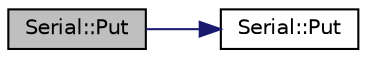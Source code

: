 digraph "Serial::Put"
{
  edge [fontname="Helvetica",fontsize="10",labelfontname="Helvetica",labelfontsize="10"];
  node [fontname="Helvetica",fontsize="10",shape=record];
  rankdir="LR";
  Node1 [label="Serial::Put",height=0.2,width=0.4,color="black", fillcolor="grey75", style="filled" fontcolor="black"];
  Node1 -> Node2 [color="midnightblue",fontsize="10",style="solid",fontname="Helvetica"];
  Node2 [label="Serial::Put",height=0.2,width=0.4,color="black", fillcolor="white", style="filled",URL="$classSerial.html#a9cc9f1300669c411690390b0399db3e9",tooltip="Transmit a single character. "];
}
